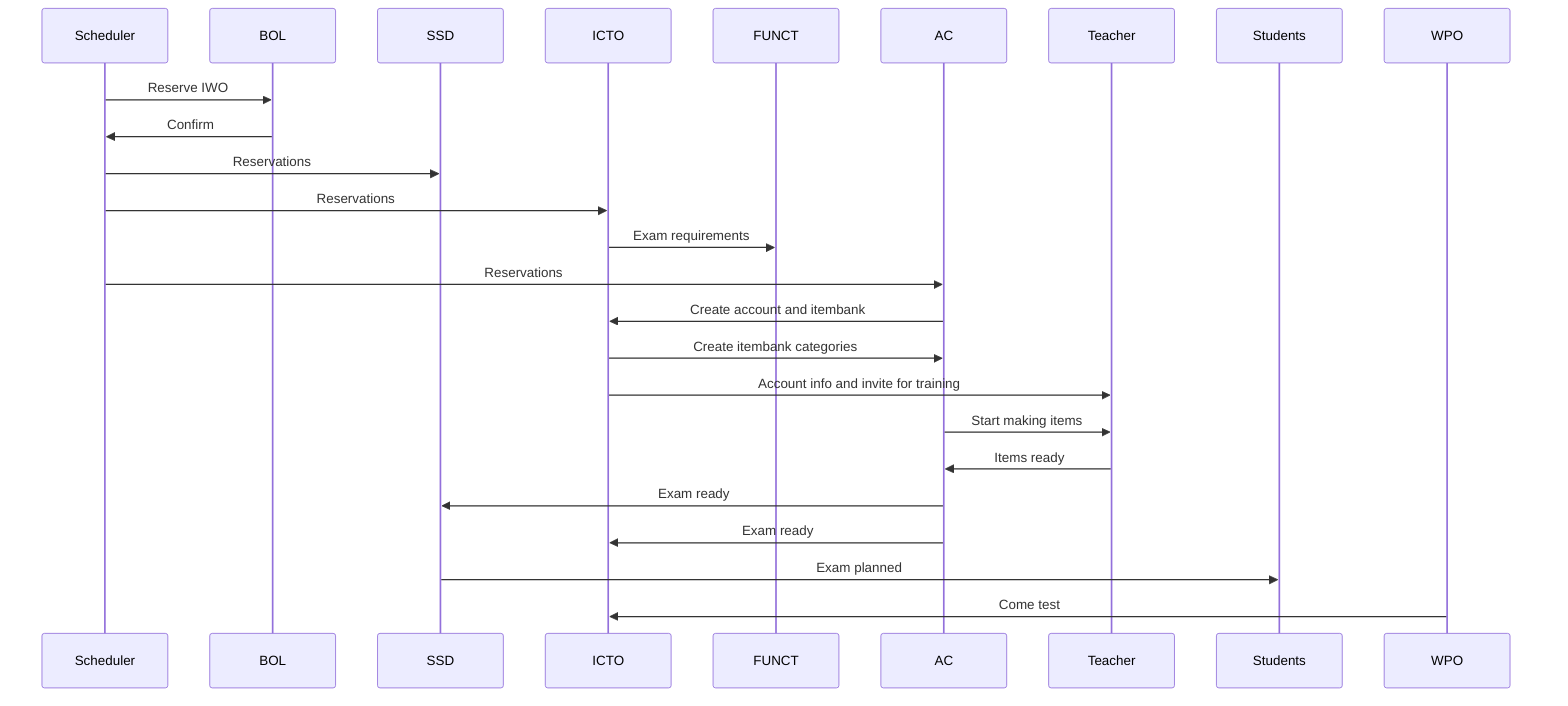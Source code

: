 sequenceDiagram
           Scheduler->>BOL: Reserve IWO
           BOL->> Scheduler: Confirm
           Scheduler->>SSD: Reservations
           Scheduler->>ICTO: Reservations
           ICTO->>FUNCT: Exam requirements
           Scheduler->>AC: Reservations
           AC->>ICTO: Create account and itembank
           ICTO->>AC: Create itembank categories
           ICTO->>Teacher: Account info and invite for training
           AC->>Teacher: Start making items
           Teacher->>AC: Items ready
           AC->>SSD: Exam ready
           AC->>ICTO: Exam ready
           SSD->>Students: Exam planned
           WPO->>ICTO: Come test